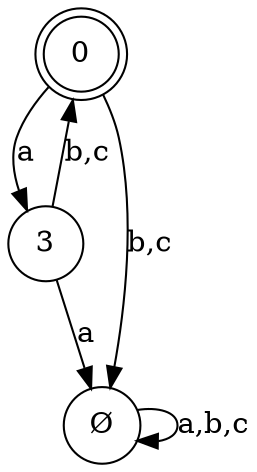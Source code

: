 digraph {
	0 [shape=doublecircle]
	3 [shape=circle]
	"Ø" [shape=circle]
	0 -> 3 [label=a]
	"Ø" -> "Ø" [label="a,b,c"]
	0 -> "Ø" [label="b,c"]
	3 -> "Ø" [label=a]
	3 -> 0 [label="b,c"]
}
